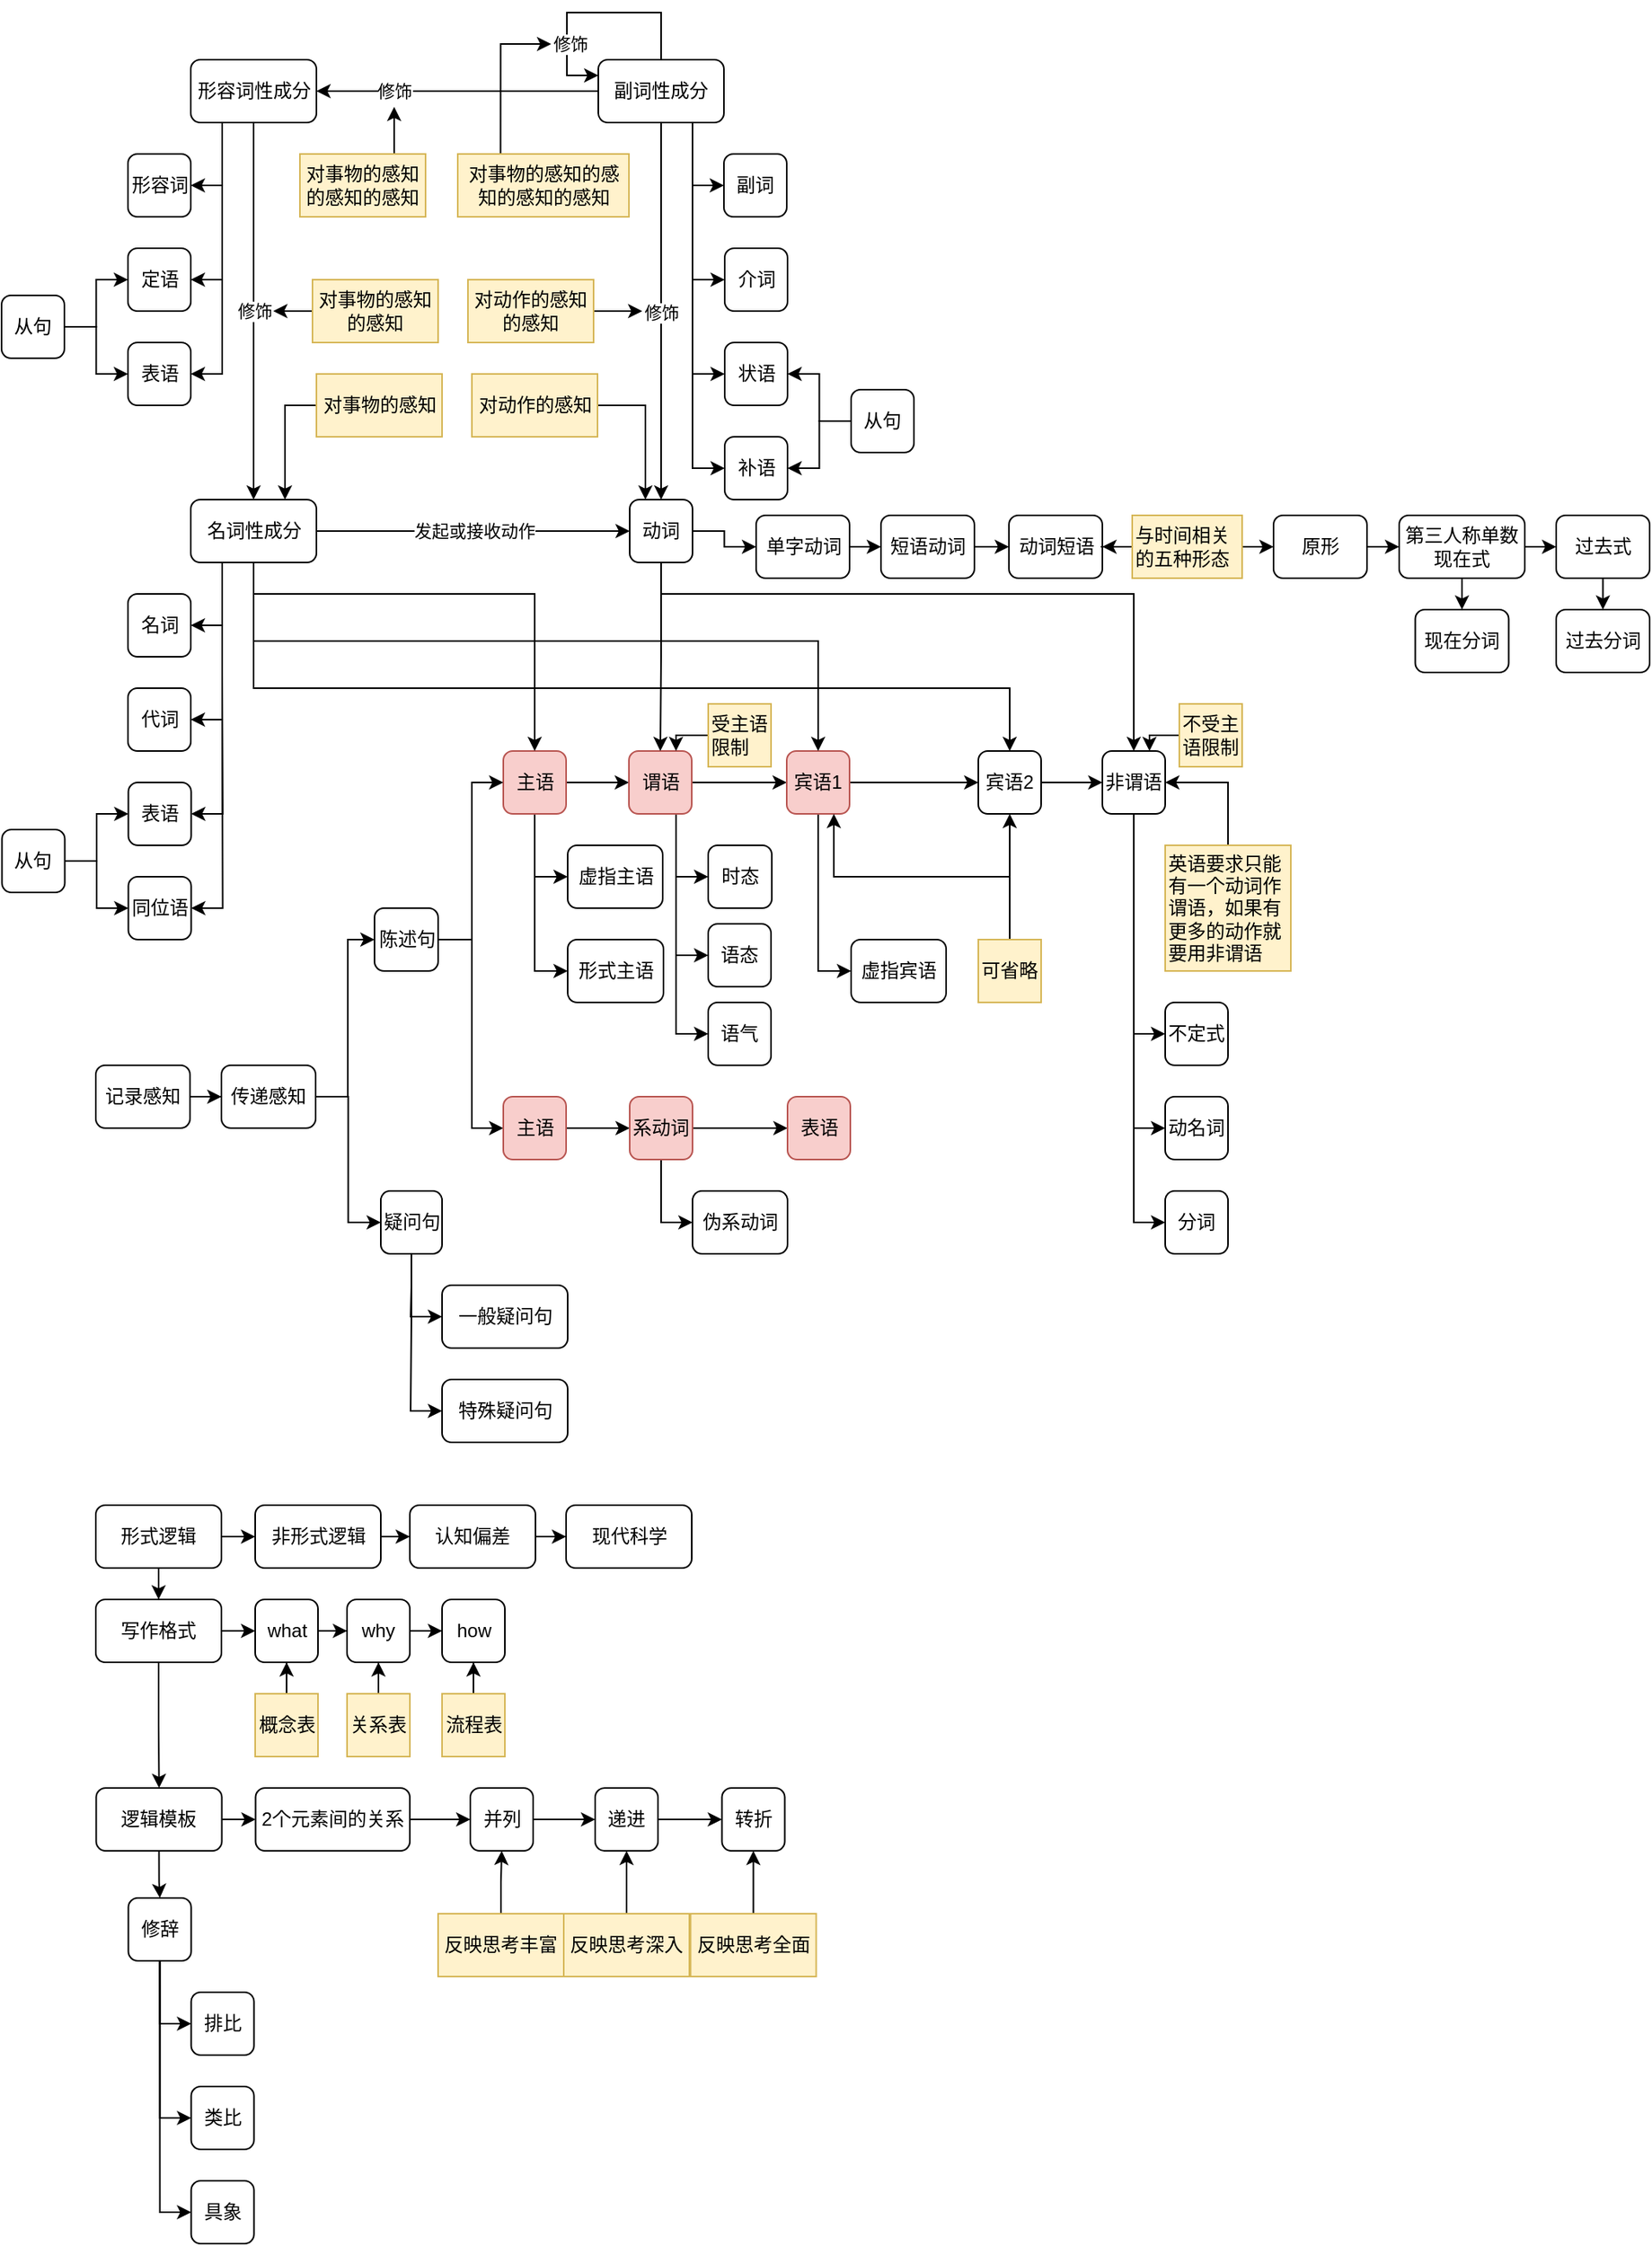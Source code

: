 <mxfile version="26.1.1">
  <diagram name="第 1 页" id="6ry_pnS2vJJyaQvhrR7t">
    <mxGraphModel dx="675" dy="556" grid="1" gridSize="10" guides="1" tooltips="1" connect="1" arrows="1" fold="1" page="1" pageScale="1" pageWidth="827" pageHeight="1169" math="0" shadow="0">
      <root>
        <mxCell id="0" />
        <mxCell id="1" parent="0" />
        <mxCell id="5bShoopTlFWPeDc6z4Nc-4" value="" style="edgeStyle=orthogonalEdgeStyle;rounded=0;orthogonalLoop=1;jettySize=auto;html=1;" parent="1" source="5bShoopTlFWPeDc6z4Nc-1" target="5bShoopTlFWPeDc6z4Nc-2" edge="1">
          <mxGeometry relative="1" as="geometry" />
        </mxCell>
        <mxCell id="5bShoopTlFWPeDc6z4Nc-1" value="并列" style="rounded=1;whiteSpace=wrap;html=1;" parent="1" vertex="1">
          <mxGeometry x="1128.5" y="1150" width="40" height="40" as="geometry" />
        </mxCell>
        <mxCell id="5bShoopTlFWPeDc6z4Nc-5" value="" style="edgeStyle=orthogonalEdgeStyle;rounded=0;orthogonalLoop=1;jettySize=auto;html=1;" parent="1" source="5bShoopTlFWPeDc6z4Nc-2" target="5bShoopTlFWPeDc6z4Nc-3" edge="1">
          <mxGeometry relative="1" as="geometry" />
        </mxCell>
        <mxCell id="5bShoopTlFWPeDc6z4Nc-2" value="递进" style="rounded=1;whiteSpace=wrap;html=1;" parent="1" vertex="1">
          <mxGeometry x="1208" y="1150" width="40" height="40" as="geometry" />
        </mxCell>
        <mxCell id="5bShoopTlFWPeDc6z4Nc-3" value="转折" style="rounded=1;whiteSpace=wrap;html=1;" parent="1" vertex="1">
          <mxGeometry x="1288.75" y="1150" width="40" height="40" as="geometry" />
        </mxCell>
        <mxCell id="dy8uUhy22T9sQn6Ebb2S-6" value="" style="edgeStyle=orthogonalEdgeStyle;rounded=0;orthogonalLoop=1;jettySize=auto;html=1;" parent="1" source="5bShoopTlFWPeDc6z4Nc-6" target="5bShoopTlFWPeDc6z4Nc-1" edge="1">
          <mxGeometry relative="1" as="geometry" />
        </mxCell>
        <mxCell id="5bShoopTlFWPeDc6z4Nc-6" value="反映思考丰富" style="text;html=1;align=center;verticalAlign=middle;whiteSpace=wrap;rounded=0;fillColor=#fff2cc;strokeColor=#d6b656;" parent="1" vertex="1">
          <mxGeometry x="1108" y="1230" width="80" height="40" as="geometry" />
        </mxCell>
        <mxCell id="5bShoopTlFWPeDc6z4Nc-18" style="edgeStyle=orthogonalEdgeStyle;rounded=0;orthogonalLoop=1;jettySize=auto;html=1;" parent="1" source="5bShoopTlFWPeDc6z4Nc-7" target="5bShoopTlFWPeDc6z4Nc-2" edge="1">
          <mxGeometry relative="1" as="geometry" />
        </mxCell>
        <mxCell id="5bShoopTlFWPeDc6z4Nc-7" value="反映思考深入" style="text;html=1;align=center;verticalAlign=middle;whiteSpace=wrap;rounded=0;fillColor=#fff2cc;strokeColor=#d6b656;" parent="1" vertex="1">
          <mxGeometry x="1188" y="1230" width="80" height="40" as="geometry" />
        </mxCell>
        <mxCell id="dy8uUhy22T9sQn6Ebb2S-4" value="" style="edgeStyle=orthogonalEdgeStyle;rounded=0;orthogonalLoop=1;jettySize=auto;html=1;" parent="1" source="5bShoopTlFWPeDc6z4Nc-8" target="5bShoopTlFWPeDc6z4Nc-3" edge="1">
          <mxGeometry relative="1" as="geometry" />
        </mxCell>
        <mxCell id="5bShoopTlFWPeDc6z4Nc-8" value="反映思考全面" style="text;html=1;align=center;verticalAlign=middle;whiteSpace=wrap;rounded=0;fillColor=#fff2cc;strokeColor=#d6b656;" parent="1" vertex="1">
          <mxGeometry x="1268.75" y="1230" width="80" height="40" as="geometry" />
        </mxCell>
        <mxCell id="5bShoopTlFWPeDc6z4Nc-14" value="" style="edgeStyle=orthogonalEdgeStyle;rounded=0;orthogonalLoop=1;jettySize=auto;html=1;" parent="1" source="5bShoopTlFWPeDc6z4Nc-9" target="5bShoopTlFWPeDc6z4Nc-10" edge="1">
          <mxGeometry relative="1" as="geometry" />
        </mxCell>
        <mxCell id="6L8Hzx-rzs2zB4PPMevE-4" style="edgeStyle=orthogonalEdgeStyle;rounded=0;orthogonalLoop=1;jettySize=auto;html=1;exitX=0.5;exitY=1;exitDx=0;exitDy=0;" parent="1" source="5bShoopTlFWPeDc6z4Nc-9" target="5bShoopTlFWPeDc6z4Nc-13" edge="1">
          <mxGeometry relative="1" as="geometry" />
        </mxCell>
        <mxCell id="5bShoopTlFWPeDc6z4Nc-9" value="写作格式" style="rounded=1;whiteSpace=wrap;html=1;" parent="1" vertex="1">
          <mxGeometry x="890" y="1030" width="80" height="40" as="geometry" />
        </mxCell>
        <mxCell id="5bShoopTlFWPeDc6z4Nc-15" value="" style="edgeStyle=orthogonalEdgeStyle;rounded=0;orthogonalLoop=1;jettySize=auto;html=1;" parent="1" source="5bShoopTlFWPeDc6z4Nc-10" target="5bShoopTlFWPeDc6z4Nc-11" edge="1">
          <mxGeometry relative="1" as="geometry" />
        </mxCell>
        <mxCell id="5bShoopTlFWPeDc6z4Nc-10" value="what" style="rounded=1;whiteSpace=wrap;html=1;" parent="1" vertex="1">
          <mxGeometry x="991.5" y="1030" width="40" height="40" as="geometry" />
        </mxCell>
        <mxCell id="5bShoopTlFWPeDc6z4Nc-16" value="" style="edgeStyle=orthogonalEdgeStyle;rounded=0;orthogonalLoop=1;jettySize=auto;html=1;" parent="1" source="5bShoopTlFWPeDc6z4Nc-11" target="5bShoopTlFWPeDc6z4Nc-12" edge="1">
          <mxGeometry relative="1" as="geometry" />
        </mxCell>
        <mxCell id="5bShoopTlFWPeDc6z4Nc-11" value="why" style="rounded=1;whiteSpace=wrap;html=1;" parent="1" vertex="1">
          <mxGeometry x="1050" y="1030" width="40" height="40" as="geometry" />
        </mxCell>
        <mxCell id="5bShoopTlFWPeDc6z4Nc-12" value="how" style="rounded=1;whiteSpace=wrap;html=1;" parent="1" vertex="1">
          <mxGeometry x="1110.5" y="1030" width="40" height="40" as="geometry" />
        </mxCell>
        <mxCell id="5bShoopTlFWPeDc6z4Nc-61" value="" style="edgeStyle=orthogonalEdgeStyle;rounded=0;orthogonalLoop=1;jettySize=auto;html=1;" parent="1" source="5bShoopTlFWPeDc6z4Nc-13" target="5bShoopTlFWPeDc6z4Nc-60" edge="1">
          <mxGeometry relative="1" as="geometry" />
        </mxCell>
        <mxCell id="6L8Hzx-rzs2zB4PPMevE-5" style="edgeStyle=orthogonalEdgeStyle;rounded=0;orthogonalLoop=1;jettySize=auto;html=1;exitX=0.5;exitY=1;exitDx=0;exitDy=0;" parent="1" source="5bShoopTlFWPeDc6z4Nc-13" target="dy8uUhy22T9sQn6Ebb2S-7" edge="1">
          <mxGeometry relative="1" as="geometry" />
        </mxCell>
        <mxCell id="5bShoopTlFWPeDc6z4Nc-13" value="逻辑模板" style="rounded=1;whiteSpace=wrap;html=1;" parent="1" vertex="1">
          <mxGeometry x="890.25" y="1150" width="80" height="40" as="geometry" />
        </mxCell>
        <mxCell id="5bShoopTlFWPeDc6z4Nc-24" value="" style="edgeStyle=orthogonalEdgeStyle;rounded=0;orthogonalLoop=1;jettySize=auto;html=1;" parent="1" source="5bShoopTlFWPeDc6z4Nc-21" target="5bShoopTlFWPeDc6z4Nc-10" edge="1">
          <mxGeometry relative="1" as="geometry" />
        </mxCell>
        <mxCell id="5bShoopTlFWPeDc6z4Nc-21" value="概念表" style="text;html=1;align=center;verticalAlign=middle;whiteSpace=wrap;rounded=0;fillColor=#fff2cc;strokeColor=#d6b656;" parent="1" vertex="1">
          <mxGeometry x="991.5" y="1090" width="40" height="40" as="geometry" />
        </mxCell>
        <mxCell id="5bShoopTlFWPeDc6z4Nc-25" value="" style="edgeStyle=orthogonalEdgeStyle;rounded=0;orthogonalLoop=1;jettySize=auto;html=1;" parent="1" source="5bShoopTlFWPeDc6z4Nc-22" target="5bShoopTlFWPeDc6z4Nc-11" edge="1">
          <mxGeometry relative="1" as="geometry" />
        </mxCell>
        <mxCell id="5bShoopTlFWPeDc6z4Nc-22" value="关系表" style="text;html=1;align=center;verticalAlign=middle;whiteSpace=wrap;rounded=0;fillColor=#fff2cc;strokeColor=#d6b656;" parent="1" vertex="1">
          <mxGeometry x="1050" y="1090" width="40" height="40" as="geometry" />
        </mxCell>
        <mxCell id="5bShoopTlFWPeDc6z4Nc-26" value="" style="edgeStyle=orthogonalEdgeStyle;rounded=0;orthogonalLoop=1;jettySize=auto;html=1;" parent="1" source="5bShoopTlFWPeDc6z4Nc-23" target="5bShoopTlFWPeDc6z4Nc-12" edge="1">
          <mxGeometry relative="1" as="geometry" />
        </mxCell>
        <mxCell id="5bShoopTlFWPeDc6z4Nc-23" value="流程表" style="text;html=1;align=center;verticalAlign=middle;whiteSpace=wrap;rounded=0;fillColor=#fff2cc;strokeColor=#d6b656;" parent="1" vertex="1">
          <mxGeometry x="1110.5" y="1090" width="40" height="40" as="geometry" />
        </mxCell>
        <mxCell id="39l9zTleFLtUQJY5lR-o-71" style="edgeStyle=orthogonalEdgeStyle;rounded=0;orthogonalLoop=1;jettySize=auto;html=1;exitX=0;exitY=0.5;exitDx=0;exitDy=0;entryX=0.75;entryY=0;entryDx=0;entryDy=0;" parent="1" source="5bShoopTlFWPeDc6z4Nc-38" target="39l9zTleFLtUQJY5lR-o-48" edge="1">
          <mxGeometry relative="1" as="geometry" />
        </mxCell>
        <mxCell id="5bShoopTlFWPeDc6z4Nc-38" value="对事物的感知" style="text;html=1;align=center;verticalAlign=middle;whiteSpace=wrap;rounded=0;fillColor=#fff2cc;strokeColor=#d6b656;" parent="1" vertex="1">
          <mxGeometry x="1030.5" y="250" width="80" height="40" as="geometry" />
        </mxCell>
        <mxCell id="39l9zTleFLtUQJY5lR-o-72" style="edgeStyle=orthogonalEdgeStyle;rounded=0;orthogonalLoop=1;jettySize=auto;html=1;exitX=1;exitY=0.5;exitDx=0;exitDy=0;entryX=0.25;entryY=0;entryDx=0;entryDy=0;" parent="1" source="5bShoopTlFWPeDc6z4Nc-39" target="39l9zTleFLtUQJY5lR-o-62" edge="1">
          <mxGeometry relative="1" as="geometry" />
        </mxCell>
        <mxCell id="5bShoopTlFWPeDc6z4Nc-39" value="对动作的感知" style="text;html=1;align=center;verticalAlign=middle;whiteSpace=wrap;rounded=0;fillColor=#fff2cc;strokeColor=#d6b656;" parent="1" vertex="1">
          <mxGeometry x="1129.5" y="250" width="80" height="40" as="geometry" />
        </mxCell>
        <mxCell id="39l9zTleFLtUQJY5lR-o-74" style="edgeStyle=orthogonalEdgeStyle;rounded=0;orthogonalLoop=1;jettySize=auto;html=1;exitX=0;exitY=0.5;exitDx=0;exitDy=0;" parent="1" source="5bShoopTlFWPeDc6z4Nc-42" edge="1">
          <mxGeometry relative="1" as="geometry">
            <mxPoint x="1003" y="210" as="targetPoint" />
          </mxGeometry>
        </mxCell>
        <mxCell id="5bShoopTlFWPeDc6z4Nc-42" value="对事物的感知的感知" style="text;html=1;align=center;verticalAlign=middle;whiteSpace=wrap;rounded=0;fillColor=#fff2cc;strokeColor=#d6b656;" parent="1" vertex="1">
          <mxGeometry x="1028" y="190" width="80" height="40" as="geometry" />
        </mxCell>
        <mxCell id="39l9zTleFLtUQJY5lR-o-73" style="edgeStyle=orthogonalEdgeStyle;rounded=0;orthogonalLoop=1;jettySize=auto;html=1;exitX=1;exitY=0.5;exitDx=0;exitDy=0;" parent="1" source="5bShoopTlFWPeDc6z4Nc-44" edge="1">
          <mxGeometry relative="1" as="geometry">
            <mxPoint x="1238" y="210" as="targetPoint" />
            <Array as="points" />
          </mxGeometry>
        </mxCell>
        <mxCell id="5bShoopTlFWPeDc6z4Nc-44" value="对动作的感知的感知" style="text;html=1;align=center;verticalAlign=middle;whiteSpace=wrap;rounded=0;fillColor=#fff2cc;strokeColor=#d6b656;" parent="1" vertex="1">
          <mxGeometry x="1127" y="190" width="80" height="40" as="geometry" />
        </mxCell>
        <mxCell id="5bShoopTlFWPeDc6z4Nc-48" value="" style="edgeStyle=orthogonalEdgeStyle;rounded=0;orthogonalLoop=1;jettySize=auto;html=1;" parent="1" source="5bShoopTlFWPeDc6z4Nc-46" target="5bShoopTlFWPeDc6z4Nc-47" edge="1">
          <mxGeometry relative="1" as="geometry" />
        </mxCell>
        <mxCell id="5bShoopTlFWPeDc6z4Nc-46" value="记录感知" style="rounded=1;whiteSpace=wrap;html=1;" parent="1" vertex="1">
          <mxGeometry x="890" y="690" width="60" height="40" as="geometry" />
        </mxCell>
        <mxCell id="39l9zTleFLtUQJY5lR-o-96" style="edgeStyle=orthogonalEdgeStyle;rounded=0;orthogonalLoop=1;jettySize=auto;html=1;exitX=1;exitY=0.5;exitDx=0;exitDy=0;entryX=0;entryY=0.5;entryDx=0;entryDy=0;" parent="1" source="5bShoopTlFWPeDc6z4Nc-47" target="39l9zTleFLtUQJY5lR-o-95" edge="1">
          <mxGeometry relative="1" as="geometry">
            <Array as="points">
              <mxPoint x="1050.5" y="710" />
              <mxPoint x="1050.5" y="610" />
            </Array>
          </mxGeometry>
        </mxCell>
        <mxCell id="39l9zTleFLtUQJY5lR-o-97" style="edgeStyle=orthogonalEdgeStyle;rounded=0;orthogonalLoop=1;jettySize=auto;html=1;exitX=1;exitY=0.5;exitDx=0;exitDy=0;entryX=0;entryY=0.5;entryDx=0;entryDy=0;" parent="1" source="5bShoopTlFWPeDc6z4Nc-47" target="39l9zTleFLtUQJY5lR-o-53" edge="1">
          <mxGeometry relative="1" as="geometry" />
        </mxCell>
        <mxCell id="5bShoopTlFWPeDc6z4Nc-47" value="传递感知" style="rounded=1;whiteSpace=wrap;html=1;" parent="1" vertex="1">
          <mxGeometry x="970" y="690" width="60" height="40" as="geometry" />
        </mxCell>
        <mxCell id="5bShoopTlFWPeDc6z4Nc-53" value="" style="edgeStyle=orthogonalEdgeStyle;rounded=0;orthogonalLoop=1;jettySize=auto;html=1;" parent="1" source="5bShoopTlFWPeDc6z4Nc-49" target="5bShoopTlFWPeDc6z4Nc-50" edge="1">
          <mxGeometry relative="1" as="geometry" />
        </mxCell>
        <mxCell id="6L8Hzx-rzs2zB4PPMevE-3" style="edgeStyle=orthogonalEdgeStyle;rounded=0;orthogonalLoop=1;jettySize=auto;html=1;exitX=0.5;exitY=1;exitDx=0;exitDy=0;" parent="1" source="5bShoopTlFWPeDc6z4Nc-49" target="5bShoopTlFWPeDc6z4Nc-9" edge="1">
          <mxGeometry relative="1" as="geometry" />
        </mxCell>
        <mxCell id="5bShoopTlFWPeDc6z4Nc-49" value="形式逻辑" style="rounded=1;whiteSpace=wrap;html=1;" parent="1" vertex="1">
          <mxGeometry x="890" y="970" width="80" height="40" as="geometry" />
        </mxCell>
        <mxCell id="5bShoopTlFWPeDc6z4Nc-54" value="" style="edgeStyle=orthogonalEdgeStyle;rounded=0;orthogonalLoop=1;jettySize=auto;html=1;" parent="1" source="5bShoopTlFWPeDc6z4Nc-50" target="5bShoopTlFWPeDc6z4Nc-52" edge="1">
          <mxGeometry relative="1" as="geometry" />
        </mxCell>
        <mxCell id="5bShoopTlFWPeDc6z4Nc-50" value="非形式逻辑" style="rounded=1;whiteSpace=wrap;html=1;" parent="1" vertex="1">
          <mxGeometry x="991.5" y="970" width="80" height="40" as="geometry" />
        </mxCell>
        <mxCell id="dy8uUhy22T9sQn6Ebb2S-2" value="" style="edgeStyle=orthogonalEdgeStyle;rounded=0;orthogonalLoop=1;jettySize=auto;html=1;" parent="1" source="5bShoopTlFWPeDc6z4Nc-52" target="dy8uUhy22T9sQn6Ebb2S-1" edge="1">
          <mxGeometry relative="1" as="geometry" />
        </mxCell>
        <mxCell id="5bShoopTlFWPeDc6z4Nc-52" value="认知偏差" style="rounded=1;whiteSpace=wrap;html=1;" parent="1" vertex="1">
          <mxGeometry x="1090" y="970" width="80" height="40" as="geometry" />
        </mxCell>
        <mxCell id="6L8Hzx-rzs2zB4PPMevE-10" style="edgeStyle=orthogonalEdgeStyle;rounded=0;orthogonalLoop=1;jettySize=auto;html=1;exitX=0.75;exitY=0;exitDx=0;exitDy=0;" parent="1" source="5bShoopTlFWPeDc6z4Nc-56" edge="1">
          <mxGeometry relative="1" as="geometry">
            <mxPoint x="1080" y="80" as="targetPoint" />
          </mxGeometry>
        </mxCell>
        <mxCell id="5bShoopTlFWPeDc6z4Nc-56" value="对事物的感知的感知的感知" style="text;html=1;align=center;verticalAlign=middle;whiteSpace=wrap;rounded=0;fillColor=#fff2cc;strokeColor=#d6b656;" parent="1" vertex="1">
          <mxGeometry x="1020" y="110" width="80" height="40" as="geometry" />
        </mxCell>
        <mxCell id="5bShoopTlFWPeDc6z4Nc-59" value="" style="edgeStyle=orthogonalEdgeStyle;rounded=0;orthogonalLoop=1;jettySize=auto;html=1;exitX=0.25;exitY=0;exitDx=0;exitDy=0;" parent="1" source="5bShoopTlFWPeDc6z4Nc-58" edge="1">
          <mxGeometry relative="1" as="geometry">
            <mxPoint x="1180" y="40" as="targetPoint" />
            <Array as="points">
              <mxPoint x="1148" y="40" />
              <mxPoint x="1180" y="40" />
            </Array>
          </mxGeometry>
        </mxCell>
        <mxCell id="5bShoopTlFWPeDc6z4Nc-58" value="对事物的感知的感知的感知的感知" style="text;html=1;align=center;verticalAlign=middle;whiteSpace=wrap;rounded=0;fillColor=#fff2cc;strokeColor=#d6b656;" parent="1" vertex="1">
          <mxGeometry x="1120.5" y="110" width="109" height="40" as="geometry" />
        </mxCell>
        <mxCell id="5bShoopTlFWPeDc6z4Nc-62" value="" style="edgeStyle=orthogonalEdgeStyle;rounded=0;orthogonalLoop=1;jettySize=auto;html=1;" parent="1" source="5bShoopTlFWPeDc6z4Nc-60" target="5bShoopTlFWPeDc6z4Nc-1" edge="1">
          <mxGeometry relative="1" as="geometry" />
        </mxCell>
        <mxCell id="5bShoopTlFWPeDc6z4Nc-60" value="2个元素间的关系" style="rounded=1;whiteSpace=wrap;html=1;" parent="1" vertex="1">
          <mxGeometry x="991.75" y="1150" width="98.25" height="40" as="geometry" />
        </mxCell>
        <mxCell id="dy8uUhy22T9sQn6Ebb2S-1" value="现代科学" style="rounded=1;whiteSpace=wrap;html=1;" parent="1" vertex="1">
          <mxGeometry x="1189.5" y="970" width="80" height="40" as="geometry" />
        </mxCell>
        <mxCell id="dy8uUhy22T9sQn6Ebb2S-11" style="edgeStyle=orthogonalEdgeStyle;rounded=0;orthogonalLoop=1;jettySize=auto;html=1;exitX=0.5;exitY=1;exitDx=0;exitDy=0;entryX=0;entryY=0.5;entryDx=0;entryDy=0;" parent="1" source="dy8uUhy22T9sQn6Ebb2S-7" target="dy8uUhy22T9sQn6Ebb2S-8" edge="1">
          <mxGeometry relative="1" as="geometry" />
        </mxCell>
        <mxCell id="dy8uUhy22T9sQn6Ebb2S-12" style="edgeStyle=orthogonalEdgeStyle;rounded=0;orthogonalLoop=1;jettySize=auto;html=1;exitX=0.5;exitY=1;exitDx=0;exitDy=0;entryX=0;entryY=0.5;entryDx=0;entryDy=0;" parent="1" source="dy8uUhy22T9sQn6Ebb2S-7" target="dy8uUhy22T9sQn6Ebb2S-10" edge="1">
          <mxGeometry relative="1" as="geometry" />
        </mxCell>
        <mxCell id="dy8uUhy22T9sQn6Ebb2S-13" value="" style="edgeStyle=orthogonalEdgeStyle;rounded=0;orthogonalLoop=1;jettySize=auto;html=1;entryX=0;entryY=0.5;entryDx=0;entryDy=0;" parent="1" source="dy8uUhy22T9sQn6Ebb2S-7" target="dy8uUhy22T9sQn6Ebb2S-9" edge="1">
          <mxGeometry relative="1" as="geometry" />
        </mxCell>
        <mxCell id="dy8uUhy22T9sQn6Ebb2S-7" value="修辞" style="rounded=1;whiteSpace=wrap;html=1;" parent="1" vertex="1">
          <mxGeometry x="910.75" y="1220" width="40" height="40" as="geometry" />
        </mxCell>
        <mxCell id="dy8uUhy22T9sQn6Ebb2S-8" value="排比" style="rounded=1;whiteSpace=wrap;html=1;" parent="1" vertex="1">
          <mxGeometry x="950.75" y="1280" width="40" height="40" as="geometry" />
        </mxCell>
        <mxCell id="dy8uUhy22T9sQn6Ebb2S-9" value="类比" style="rounded=1;whiteSpace=wrap;html=1;" parent="1" vertex="1">
          <mxGeometry x="950.75" y="1340" width="40" height="40" as="geometry" />
        </mxCell>
        <mxCell id="dy8uUhy22T9sQn6Ebb2S-10" value="具象" style="rounded=1;whiteSpace=wrap;html=1;" parent="1" vertex="1">
          <mxGeometry x="950.75" y="1400" width="40" height="40" as="geometry" />
        </mxCell>
        <mxCell id="39l9zTleFLtUQJY5lR-o-7" value="" style="edgeStyle=orthogonalEdgeStyle;rounded=0;orthogonalLoop=1;jettySize=auto;html=1;" parent="1" source="39l9zTleFLtUQJY5lR-o-1" target="39l9zTleFLtUQJY5lR-o-2" edge="1">
          <mxGeometry relative="1" as="geometry" />
        </mxCell>
        <mxCell id="Y8fGM5Zg13OZfp4qEVeO-7" style="edgeStyle=orthogonalEdgeStyle;rounded=0;orthogonalLoop=1;jettySize=auto;html=1;exitX=0.5;exitY=1;exitDx=0;exitDy=0;entryX=0;entryY=0.5;entryDx=0;entryDy=0;" parent="1" source="39l9zTleFLtUQJY5lR-o-1" target="Y8fGM5Zg13OZfp4qEVeO-9" edge="1">
          <mxGeometry relative="1" as="geometry">
            <mxPoint x="1190" y="570" as="targetPoint" />
          </mxGeometry>
        </mxCell>
        <mxCell id="Y8fGM5Zg13OZfp4qEVeO-8" style="edgeStyle=orthogonalEdgeStyle;rounded=0;orthogonalLoop=1;jettySize=auto;html=1;exitX=0.5;exitY=1;exitDx=0;exitDy=0;entryX=0;entryY=0.5;entryDx=0;entryDy=0;" parent="1" source="39l9zTleFLtUQJY5lR-o-1" target="Y8fGM5Zg13OZfp4qEVeO-10" edge="1">
          <mxGeometry relative="1" as="geometry">
            <mxPoint x="1190" y="630" as="targetPoint" />
          </mxGeometry>
        </mxCell>
        <mxCell id="39l9zTleFLtUQJY5lR-o-1" value="主语" style="rounded=1;whiteSpace=wrap;html=1;fillColor=#f8cecc;strokeColor=#b85450;" parent="1" vertex="1">
          <mxGeometry x="1149.5" y="490" width="40" height="40" as="geometry" />
        </mxCell>
        <mxCell id="39l9zTleFLtUQJY5lR-o-6" value="" style="edgeStyle=orthogonalEdgeStyle;rounded=0;orthogonalLoop=1;jettySize=auto;html=1;" parent="1" source="39l9zTleFLtUQJY5lR-o-2" target="39l9zTleFLtUQJY5lR-o-3" edge="1">
          <mxGeometry relative="1" as="geometry" />
        </mxCell>
        <mxCell id="Y8fGM5Zg13OZfp4qEVeO-20" style="edgeStyle=orthogonalEdgeStyle;rounded=0;orthogonalLoop=1;jettySize=auto;html=1;entryX=0;entryY=0.5;entryDx=0;entryDy=0;exitX=0.75;exitY=1;exitDx=0;exitDy=0;" parent="1" source="39l9zTleFLtUQJY5lR-o-2" target="Y8fGM5Zg13OZfp4qEVeO-1" edge="1">
          <mxGeometry relative="1" as="geometry">
            <mxPoint x="1270" y="530" as="sourcePoint" />
          </mxGeometry>
        </mxCell>
        <mxCell id="O25HmTg-bWGDSsZXGC7P-3" style="edgeStyle=orthogonalEdgeStyle;rounded=0;orthogonalLoop=1;jettySize=auto;html=1;exitX=0.75;exitY=1;exitDx=0;exitDy=0;entryX=0;entryY=0.5;entryDx=0;entryDy=0;" edge="1" parent="1" source="39l9zTleFLtUQJY5lR-o-2" target="O25HmTg-bWGDSsZXGC7P-1">
          <mxGeometry relative="1" as="geometry" />
        </mxCell>
        <mxCell id="O25HmTg-bWGDSsZXGC7P-4" style="edgeStyle=orthogonalEdgeStyle;rounded=0;orthogonalLoop=1;jettySize=auto;html=1;exitX=0.75;exitY=1;exitDx=0;exitDy=0;entryX=0;entryY=0.5;entryDx=0;entryDy=0;" edge="1" parent="1" source="39l9zTleFLtUQJY5lR-o-2" target="O25HmTg-bWGDSsZXGC7P-2">
          <mxGeometry relative="1" as="geometry" />
        </mxCell>
        <mxCell id="39l9zTleFLtUQJY5lR-o-2" value="谓语" style="rounded=1;whiteSpace=wrap;html=1;fillColor=#f8cecc;strokeColor=#b85450;" parent="1" vertex="1">
          <mxGeometry x="1229.5" y="490" width="40" height="40" as="geometry" />
        </mxCell>
        <mxCell id="39l9zTleFLtUQJY5lR-o-5" value="" style="edgeStyle=orthogonalEdgeStyle;rounded=0;orthogonalLoop=1;jettySize=auto;html=1;" parent="1" source="39l9zTleFLtUQJY5lR-o-3" target="39l9zTleFLtUQJY5lR-o-4" edge="1">
          <mxGeometry relative="1" as="geometry" />
        </mxCell>
        <mxCell id="Y8fGM5Zg13OZfp4qEVeO-12" style="edgeStyle=orthogonalEdgeStyle;rounded=0;orthogonalLoop=1;jettySize=auto;html=1;exitX=0.5;exitY=1;exitDx=0;exitDy=0;entryX=0;entryY=0.5;entryDx=0;entryDy=0;" parent="1" source="39l9zTleFLtUQJY5lR-o-3" target="Y8fGM5Zg13OZfp4qEVeO-11" edge="1">
          <mxGeometry relative="1" as="geometry" />
        </mxCell>
        <mxCell id="39l9zTleFLtUQJY5lR-o-3" value="宾语1" style="rounded=1;whiteSpace=wrap;html=1;fillColor=#f8cecc;strokeColor=#b85450;" parent="1" vertex="1">
          <mxGeometry x="1330" y="490" width="40" height="40" as="geometry" />
        </mxCell>
        <mxCell id="39l9zTleFLtUQJY5lR-o-92" value="" style="edgeStyle=orthogonalEdgeStyle;rounded=0;orthogonalLoop=1;jettySize=auto;html=1;" parent="1" source="39l9zTleFLtUQJY5lR-o-4" target="39l9zTleFLtUQJY5lR-o-20" edge="1">
          <mxGeometry relative="1" as="geometry" />
        </mxCell>
        <mxCell id="39l9zTleFLtUQJY5lR-o-4" value="宾语2" style="rounded=1;whiteSpace=wrap;html=1;" parent="1" vertex="1">
          <mxGeometry x="1452" y="490" width="40" height="40" as="geometry" />
        </mxCell>
        <mxCell id="39l9zTleFLtUQJY5lR-o-15" style="edgeStyle=orthogonalEdgeStyle;rounded=0;orthogonalLoop=1;jettySize=auto;html=1;exitX=0.5;exitY=0;exitDx=0;exitDy=0;entryX=0.75;entryY=1;entryDx=0;entryDy=0;" parent="1" source="39l9zTleFLtUQJY5lR-o-13" target="39l9zTleFLtUQJY5lR-o-3" edge="1">
          <mxGeometry relative="1" as="geometry" />
        </mxCell>
        <mxCell id="Y8fGM5Zg13OZfp4qEVeO-15" style="edgeStyle=orthogonalEdgeStyle;rounded=0;orthogonalLoop=1;jettySize=auto;html=1;exitX=0.5;exitY=0;exitDx=0;exitDy=0;entryX=0.5;entryY=1;entryDx=0;entryDy=0;" parent="1" source="39l9zTleFLtUQJY5lR-o-13" target="39l9zTleFLtUQJY5lR-o-4" edge="1">
          <mxGeometry relative="1" as="geometry" />
        </mxCell>
        <mxCell id="39l9zTleFLtUQJY5lR-o-13" value="可省略" style="text;html=1;align=left;verticalAlign=middle;whiteSpace=wrap;rounded=0;fillColor=#fff2cc;strokeColor=#d6b656;" parent="1" vertex="1">
          <mxGeometry x="1452" y="610" width="40" height="40" as="geometry" />
        </mxCell>
        <mxCell id="39l9zTleFLtUQJY5lR-o-17" value="定语" style="rounded=1;whiteSpace=wrap;html=1;" parent="1" vertex="1">
          <mxGeometry x="910.5" y="170" width="40" height="40" as="geometry" />
        </mxCell>
        <mxCell id="39l9zTleFLtUQJY5lR-o-18" value="状语" style="rounded=1;whiteSpace=wrap;html=1;" parent="1" vertex="1">
          <mxGeometry x="1290.5" y="230" width="40" height="40" as="geometry" />
        </mxCell>
        <mxCell id="39l9zTleFLtUQJY5lR-o-80" style="edgeStyle=orthogonalEdgeStyle;rounded=0;orthogonalLoop=1;jettySize=auto;html=1;exitX=0.5;exitY=1;exitDx=0;exitDy=0;entryX=0;entryY=0.5;entryDx=0;entryDy=0;" parent="1" source="39l9zTleFLtUQJY5lR-o-20" target="39l9zTleFLtUQJY5lR-o-21" edge="1">
          <mxGeometry relative="1" as="geometry" />
        </mxCell>
        <mxCell id="39l9zTleFLtUQJY5lR-o-81" style="edgeStyle=orthogonalEdgeStyle;rounded=0;orthogonalLoop=1;jettySize=auto;html=1;exitX=0.5;exitY=1;exitDx=0;exitDy=0;entryX=0;entryY=0.5;entryDx=0;entryDy=0;" parent="1" source="39l9zTleFLtUQJY5lR-o-20" target="39l9zTleFLtUQJY5lR-o-22" edge="1">
          <mxGeometry relative="1" as="geometry" />
        </mxCell>
        <mxCell id="O25HmTg-bWGDSsZXGC7P-10" style="edgeStyle=orthogonalEdgeStyle;rounded=0;orthogonalLoop=1;jettySize=auto;html=1;exitX=0.5;exitY=1;exitDx=0;exitDy=0;entryX=0;entryY=0.5;entryDx=0;entryDy=0;" edge="1" parent="1" source="39l9zTleFLtUQJY5lR-o-20" target="O25HmTg-bWGDSsZXGC7P-9">
          <mxGeometry relative="1" as="geometry" />
        </mxCell>
        <mxCell id="39l9zTleFLtUQJY5lR-o-20" value="非谓语" style="rounded=1;whiteSpace=wrap;html=1;" parent="1" vertex="1">
          <mxGeometry x="1531" y="490" width="40" height="40" as="geometry" />
        </mxCell>
        <mxCell id="39l9zTleFLtUQJY5lR-o-21" value="不定式" style="rounded=1;whiteSpace=wrap;html=1;" parent="1" vertex="1">
          <mxGeometry x="1571" y="650" width="40" height="40" as="geometry" />
        </mxCell>
        <mxCell id="39l9zTleFLtUQJY5lR-o-22" value="动名词" style="rounded=1;whiteSpace=wrap;html=1;" parent="1" vertex="1">
          <mxGeometry x="1571" y="710" width="40" height="40" as="geometry" />
        </mxCell>
        <mxCell id="39l9zTleFLtUQJY5lR-o-35" value="" style="edgeStyle=orthogonalEdgeStyle;rounded=0;orthogonalLoop=1;jettySize=auto;html=1;entryX=1;entryY=0.5;entryDx=0;entryDy=0;exitX=0.25;exitY=1;exitDx=0;exitDy=0;" parent="1" source="39l9zTleFLtUQJY5lR-o-48" target="39l9zTleFLtUQJY5lR-o-34" edge="1">
          <mxGeometry relative="1" as="geometry">
            <mxPoint x="1030.5" y="310" as="sourcePoint" />
          </mxGeometry>
        </mxCell>
        <mxCell id="39l9zTleFLtUQJY5lR-o-31" style="edgeStyle=orthogonalEdgeStyle;rounded=0;orthogonalLoop=1;jettySize=auto;html=1;exitX=0.25;exitY=1;exitDx=0;exitDy=0;entryX=1;entryY=0.5;entryDx=0;entryDy=0;" parent="1" source="39l9zTleFLtUQJY5lR-o-49" target="39l9zTleFLtUQJY5lR-o-37" edge="1">
          <mxGeometry relative="1" as="geometry">
            <mxPoint x="1070.5" y="130" as="targetPoint" />
          </mxGeometry>
        </mxCell>
        <mxCell id="39l9zTleFLtUQJY5lR-o-32" style="edgeStyle=orthogonalEdgeStyle;rounded=0;orthogonalLoop=1;jettySize=auto;html=1;exitX=0.75;exitY=1;exitDx=0;exitDy=0;entryX=0;entryY=0.5;entryDx=0;entryDy=0;" parent="1" source="39l9zTleFLtUQJY5lR-o-50" target="39l9zTleFLtUQJY5lR-o-18" edge="1">
          <mxGeometry relative="1" as="geometry" />
        </mxCell>
        <mxCell id="39l9zTleFLtUQJY5lR-o-46" style="edgeStyle=orthogonalEdgeStyle;rounded=0;orthogonalLoop=1;jettySize=auto;html=1;exitX=0.75;exitY=1;exitDx=0;exitDy=0;entryX=0;entryY=0.5;entryDx=0;entryDy=0;" parent="1" source="39l9zTleFLtUQJY5lR-o-50" target="39l9zTleFLtUQJY5lR-o-45" edge="1">
          <mxGeometry relative="1" as="geometry" />
        </mxCell>
        <mxCell id="39l9zTleFLtUQJY5lR-o-33" value="名词" style="rounded=1;whiteSpace=wrap;html=1;" parent="1" vertex="1">
          <mxGeometry x="910.5" y="390" width="40" height="40" as="geometry" />
        </mxCell>
        <mxCell id="39l9zTleFLtUQJY5lR-o-34" value="代词" style="rounded=1;whiteSpace=wrap;html=1;" parent="1" vertex="1">
          <mxGeometry x="910.5" y="450" width="40" height="40" as="geometry" />
        </mxCell>
        <mxCell id="39l9zTleFLtUQJY5lR-o-37" value="形容词" style="rounded=1;whiteSpace=wrap;html=1;" parent="1" vertex="1">
          <mxGeometry x="910.5" y="110" width="40" height="40" as="geometry" />
        </mxCell>
        <mxCell id="6L8Hzx-rzs2zB4PPMevE-6" style="edgeStyle=orthogonalEdgeStyle;rounded=0;orthogonalLoop=1;jettySize=auto;html=1;exitX=1;exitY=0.5;exitDx=0;exitDy=0;entryX=0;entryY=0.5;entryDx=0;entryDy=0;" parent="1" source="39l9zTleFLtUQJY5lR-o-40" target="Y8fGM5Zg13OZfp4qEVeO-16" edge="1">
          <mxGeometry relative="1" as="geometry" />
        </mxCell>
        <mxCell id="6L8Hzx-rzs2zB4PPMevE-7" style="edgeStyle=orthogonalEdgeStyle;rounded=0;orthogonalLoop=1;jettySize=auto;html=1;exitX=1;exitY=0.5;exitDx=0;exitDy=0;entryX=0;entryY=0.5;entryDx=0;entryDy=0;" parent="1" source="39l9zTleFLtUQJY5lR-o-40" target="Y8fGM5Zg13OZfp4qEVeO-18" edge="1">
          <mxGeometry relative="1" as="geometry" />
        </mxCell>
        <mxCell id="39l9zTleFLtUQJY5lR-o-40" value="从句" style="rounded=1;whiteSpace=wrap;html=1;" parent="1" vertex="1">
          <mxGeometry x="830.25" y="540" width="40" height="40" as="geometry" />
        </mxCell>
        <mxCell id="39l9zTleFLtUQJY5lR-o-86" style="edgeStyle=orthogonalEdgeStyle;rounded=0;orthogonalLoop=1;jettySize=auto;html=1;exitX=1;exitY=0.5;exitDx=0;exitDy=0;entryX=0;entryY=0.5;entryDx=0;entryDy=0;" parent="1" source="39l9zTleFLtUQJY5lR-o-42" target="39l9zTleFLtUQJY5lR-o-17" edge="1">
          <mxGeometry relative="1" as="geometry" />
        </mxCell>
        <mxCell id="39l9zTleFLtUQJY5lR-o-87" style="edgeStyle=orthogonalEdgeStyle;rounded=0;orthogonalLoop=1;jettySize=auto;html=1;exitX=1;exitY=0.5;exitDx=0;exitDy=0;entryX=0;entryY=0.5;entryDx=0;entryDy=0;" parent="1" source="39l9zTleFLtUQJY5lR-o-42" target="39l9zTleFLtUQJY5lR-o-85" edge="1">
          <mxGeometry relative="1" as="geometry" />
        </mxCell>
        <mxCell id="39l9zTleFLtUQJY5lR-o-42" value="从句" style="rounded=1;whiteSpace=wrap;html=1;" parent="1" vertex="1">
          <mxGeometry x="830" y="200" width="40" height="40" as="geometry" />
        </mxCell>
        <mxCell id="39l9zTleFLtUQJY5lR-o-45" value="副词" style="rounded=1;whiteSpace=wrap;html=1;" parent="1" vertex="1">
          <mxGeometry x="1290" y="110" width="40" height="40" as="geometry" />
        </mxCell>
        <mxCell id="39l9zTleFLtUQJY5lR-o-59" value="" style="edgeStyle=orthogonalEdgeStyle;rounded=0;orthogonalLoop=1;jettySize=auto;html=1;entryX=1;entryY=0.5;entryDx=0;entryDy=0;exitX=0.25;exitY=1;exitDx=0;exitDy=0;" parent="1" source="39l9zTleFLtUQJY5lR-o-48" target="39l9zTleFLtUQJY5lR-o-33" edge="1">
          <mxGeometry relative="1" as="geometry" />
        </mxCell>
        <mxCell id="39l9zTleFLtUQJY5lR-o-69" value="发起或接收动作" style="edgeStyle=orthogonalEdgeStyle;rounded=0;orthogonalLoop=1;jettySize=auto;html=1;exitX=1;exitY=0.5;exitDx=0;exitDy=0;entryX=0;entryY=0.5;entryDx=0;entryDy=0;" parent="1" source="39l9zTleFLtUQJY5lR-o-48" target="39l9zTleFLtUQJY5lR-o-62" edge="1">
          <mxGeometry relative="1" as="geometry" />
        </mxCell>
        <mxCell id="39l9zTleFLtUQJY5lR-o-76" style="edgeStyle=orthogonalEdgeStyle;rounded=0;orthogonalLoop=1;jettySize=auto;html=1;exitX=0.5;exitY=1;exitDx=0;exitDy=0;entryX=0.5;entryY=0;entryDx=0;entryDy=0;" parent="1" source="39l9zTleFLtUQJY5lR-o-48" target="39l9zTleFLtUQJY5lR-o-1" edge="1">
          <mxGeometry relative="1" as="geometry">
            <mxPoint x="1129.5" y="410" as="targetPoint" />
            <Array as="points">
              <mxPoint x="990.5" y="390" />
              <mxPoint x="1169.5" y="390" />
            </Array>
          </mxGeometry>
        </mxCell>
        <mxCell id="39l9zTleFLtUQJY5lR-o-77" style="edgeStyle=orthogonalEdgeStyle;rounded=0;orthogonalLoop=1;jettySize=auto;html=1;exitX=0.5;exitY=1;exitDx=0;exitDy=0;entryX=0.5;entryY=0;entryDx=0;entryDy=0;" parent="1" source="39l9zTleFLtUQJY5lR-o-48" target="39l9zTleFLtUQJY5lR-o-3" edge="1">
          <mxGeometry relative="1" as="geometry">
            <Array as="points">
              <mxPoint x="990.5" y="420" />
              <mxPoint x="1350.5" y="420" />
            </Array>
          </mxGeometry>
        </mxCell>
        <mxCell id="39l9zTleFLtUQJY5lR-o-78" style="edgeStyle=orthogonalEdgeStyle;rounded=0;orthogonalLoop=1;jettySize=auto;html=1;exitX=0.5;exitY=1;exitDx=0;exitDy=0;entryX=0.5;entryY=0;entryDx=0;entryDy=0;" parent="1" source="39l9zTleFLtUQJY5lR-o-48" target="39l9zTleFLtUQJY5lR-o-4" edge="1">
          <mxGeometry relative="1" as="geometry">
            <Array as="points">
              <mxPoint x="990.5" y="450" />
              <mxPoint x="1472.5" y="450" />
            </Array>
            <mxPoint x="1472.5" y="490" as="targetPoint" />
          </mxGeometry>
        </mxCell>
        <mxCell id="Y8fGM5Zg13OZfp4qEVeO-17" style="edgeStyle=orthogonalEdgeStyle;rounded=0;orthogonalLoop=1;jettySize=auto;html=1;exitX=0.25;exitY=1;exitDx=0;exitDy=0;entryX=1;entryY=0.5;entryDx=0;entryDy=0;" parent="1" source="39l9zTleFLtUQJY5lR-o-48" target="Y8fGM5Zg13OZfp4qEVeO-16" edge="1">
          <mxGeometry relative="1" as="geometry" />
        </mxCell>
        <mxCell id="Y8fGM5Zg13OZfp4qEVeO-19" style="edgeStyle=orthogonalEdgeStyle;rounded=0;orthogonalLoop=1;jettySize=auto;html=1;exitX=0.25;exitY=1;exitDx=0;exitDy=0;entryX=1;entryY=0.5;entryDx=0;entryDy=0;" parent="1" source="39l9zTleFLtUQJY5lR-o-48" target="Y8fGM5Zg13OZfp4qEVeO-18" edge="1">
          <mxGeometry relative="1" as="geometry" />
        </mxCell>
        <mxCell id="39l9zTleFLtUQJY5lR-o-48" value="名词性成分" style="rounded=1;whiteSpace=wrap;html=1;" parent="1" vertex="1">
          <mxGeometry x="950.5" y="330" width="80" height="40" as="geometry" />
        </mxCell>
        <mxCell id="39l9zTleFLtUQJY5lR-o-60" style="edgeStyle=orthogonalEdgeStyle;rounded=0;orthogonalLoop=1;jettySize=auto;html=1;exitX=0.25;exitY=1;exitDx=0;exitDy=0;entryX=1;entryY=0.5;entryDx=0;entryDy=0;" parent="1" source="39l9zTleFLtUQJY5lR-o-49" target="39l9zTleFLtUQJY5lR-o-17" edge="1">
          <mxGeometry relative="1" as="geometry" />
        </mxCell>
        <mxCell id="39l9zTleFLtUQJY5lR-o-61" value="修饰" style="edgeStyle=orthogonalEdgeStyle;rounded=0;orthogonalLoop=1;jettySize=auto;html=1;exitX=0.5;exitY=1;exitDx=0;exitDy=0;entryX=0.5;entryY=0;entryDx=0;entryDy=0;" parent="1" source="39l9zTleFLtUQJY5lR-o-49" target="39l9zTleFLtUQJY5lR-o-48" edge="1">
          <mxGeometry relative="1" as="geometry">
            <mxPoint x="990.5" y="310" as="targetPoint" />
          </mxGeometry>
        </mxCell>
        <mxCell id="39l9zTleFLtUQJY5lR-o-88" style="edgeStyle=orthogonalEdgeStyle;rounded=0;orthogonalLoop=1;jettySize=auto;html=1;exitX=0.25;exitY=1;exitDx=0;exitDy=0;entryX=1;entryY=0.5;entryDx=0;entryDy=0;" parent="1" source="39l9zTleFLtUQJY5lR-o-49" target="39l9zTleFLtUQJY5lR-o-85" edge="1">
          <mxGeometry relative="1" as="geometry" />
        </mxCell>
        <mxCell id="39l9zTleFLtUQJY5lR-o-49" value="形容词性成分" style="rounded=1;whiteSpace=wrap;html=1;" parent="1" vertex="1">
          <mxGeometry x="950.5" y="50" width="80" height="40" as="geometry" />
        </mxCell>
        <mxCell id="39l9zTleFLtUQJY5lR-o-63" value="" style="edgeStyle=orthogonalEdgeStyle;rounded=0;orthogonalLoop=1;jettySize=auto;html=1;" parent="1" source="39l9zTleFLtUQJY5lR-o-50" target="39l9zTleFLtUQJY5lR-o-49" edge="1">
          <mxGeometry relative="1" as="geometry" />
        </mxCell>
        <mxCell id="39l9zTleFLtUQJY5lR-o-64" value="修饰" style="edgeLabel;html=1;align=center;verticalAlign=middle;resizable=0;points=[];" parent="39l9zTleFLtUQJY5lR-o-63" vertex="1" connectable="0">
          <mxGeometry x="0.126" y="-3" relative="1" as="geometry">
            <mxPoint x="-29" y="3" as="offset" />
          </mxGeometry>
        </mxCell>
        <mxCell id="39l9zTleFLtUQJY5lR-o-65" style="edgeStyle=orthogonalEdgeStyle;rounded=0;orthogonalLoop=1;jettySize=auto;html=1;exitX=0.5;exitY=1;exitDx=0;exitDy=0;entryX=0.5;entryY=0;entryDx=0;entryDy=0;" parent="1" source="39l9zTleFLtUQJY5lR-o-50" target="39l9zTleFLtUQJY5lR-o-62" edge="1">
          <mxGeometry relative="1" as="geometry" />
        </mxCell>
        <mxCell id="39l9zTleFLtUQJY5lR-o-66" value="修饰" style="edgeLabel;html=1;align=center;verticalAlign=middle;resizable=0;points=[];" parent="39l9zTleFLtUQJY5lR-o-65" vertex="1" connectable="0">
          <mxGeometry x="0.052" relative="1" as="geometry">
            <mxPoint y="-5" as="offset" />
          </mxGeometry>
        </mxCell>
        <mxCell id="39l9zTleFLtUQJY5lR-o-84" style="edgeStyle=orthogonalEdgeStyle;rounded=0;orthogonalLoop=1;jettySize=auto;html=1;exitX=0.75;exitY=1;exitDx=0;exitDy=0;entryX=0;entryY=0.5;entryDx=0;entryDy=0;" parent="1" source="39l9zTleFLtUQJY5lR-o-50" target="39l9zTleFLtUQJY5lR-o-83" edge="1">
          <mxGeometry relative="1" as="geometry" />
        </mxCell>
        <mxCell id="Y8fGM5Zg13OZfp4qEVeO-4" style="edgeStyle=orthogonalEdgeStyle;rounded=0;orthogonalLoop=1;jettySize=auto;html=1;exitX=0.75;exitY=1;exitDx=0;exitDy=0;entryX=0;entryY=0.5;entryDx=0;entryDy=0;" parent="1" source="39l9zTleFLtUQJY5lR-o-50" target="Y8fGM5Zg13OZfp4qEVeO-3" edge="1">
          <mxGeometry relative="1" as="geometry" />
        </mxCell>
        <mxCell id="6L8Hzx-rzs2zB4PPMevE-8" style="edgeStyle=orthogonalEdgeStyle;rounded=0;orthogonalLoop=1;jettySize=auto;html=1;exitX=0.5;exitY=0;exitDx=0;exitDy=0;entryX=0;entryY=0.25;entryDx=0;entryDy=0;" parent="1" source="39l9zTleFLtUQJY5lR-o-50" target="39l9zTleFLtUQJY5lR-o-50" edge="1">
          <mxGeometry relative="1" as="geometry">
            <mxPoint x="1200" y="30" as="targetPoint" />
            <Array as="points">
              <mxPoint x="1250" y="20" />
              <mxPoint x="1190" y="20" />
              <mxPoint x="1190" y="60" />
            </Array>
          </mxGeometry>
        </mxCell>
        <mxCell id="6L8Hzx-rzs2zB4PPMevE-9" value="修饰" style="edgeLabel;html=1;align=center;verticalAlign=middle;resizable=0;points=[];" parent="6L8Hzx-rzs2zB4PPMevE-8" vertex="1" connectable="0">
          <mxGeometry x="-0.218" y="-1" relative="1" as="geometry">
            <mxPoint x="-30" y="21" as="offset" />
          </mxGeometry>
        </mxCell>
        <mxCell id="39l9zTleFLtUQJY5lR-o-50" value="副词性成分" style="rounded=1;whiteSpace=wrap;html=1;" parent="1" vertex="1">
          <mxGeometry x="1210" y="50" width="80" height="40" as="geometry" />
        </mxCell>
        <mxCell id="39l9zTleFLtUQJY5lR-o-51" value="一般疑问句" style="rounded=1;whiteSpace=wrap;html=1;" parent="1" vertex="1">
          <mxGeometry x="1110.5" y="830" width="80" height="40" as="geometry" />
        </mxCell>
        <mxCell id="39l9zTleFLtUQJY5lR-o-52" value="特殊疑问句" style="rounded=1;whiteSpace=wrap;html=1;" parent="1" vertex="1">
          <mxGeometry x="1110.5" y="890" width="80" height="40" as="geometry" />
        </mxCell>
        <mxCell id="39l9zTleFLtUQJY5lR-o-99" style="edgeStyle=orthogonalEdgeStyle;rounded=0;orthogonalLoop=1;jettySize=auto;html=1;exitX=0.5;exitY=1;exitDx=0;exitDy=0;entryX=0;entryY=0.5;entryDx=0;entryDy=0;" parent="1" source="39l9zTleFLtUQJY5lR-o-53" target="39l9zTleFLtUQJY5lR-o-51" edge="1">
          <mxGeometry relative="1" as="geometry" />
        </mxCell>
        <mxCell id="39l9zTleFLtUQJY5lR-o-100" style="edgeStyle=orthogonalEdgeStyle;rounded=0;orthogonalLoop=1;jettySize=auto;html=1;exitX=0.5;exitY=1;exitDx=0;exitDy=0;entryX=0;entryY=0.5;entryDx=0;entryDy=0;" parent="1" source="39l9zTleFLtUQJY5lR-o-53" target="39l9zTleFLtUQJY5lR-o-52" edge="1">
          <mxGeometry relative="1" as="geometry" />
        </mxCell>
        <mxCell id="39l9zTleFLtUQJY5lR-o-53" value="疑问句" style="rounded=1;whiteSpace=wrap;html=1;" parent="1" vertex="1">
          <mxGeometry x="1071.5" y="770" width="39" height="40" as="geometry" />
        </mxCell>
        <mxCell id="39l9zTleFLtUQJY5lR-o-75" style="edgeStyle=orthogonalEdgeStyle;rounded=0;orthogonalLoop=1;jettySize=auto;html=1;exitX=0.5;exitY=1;exitDx=0;exitDy=0;" parent="1" source="39l9zTleFLtUQJY5lR-o-62" target="39l9zTleFLtUQJY5lR-o-2" edge="1">
          <mxGeometry relative="1" as="geometry" />
        </mxCell>
        <mxCell id="Y8fGM5Zg13OZfp4qEVeO-21" style="edgeStyle=orthogonalEdgeStyle;rounded=0;orthogonalLoop=1;jettySize=auto;html=1;exitX=0.5;exitY=1;exitDx=0;exitDy=0;entryX=0.5;entryY=0;entryDx=0;entryDy=0;" parent="1" source="39l9zTleFLtUQJY5lR-o-62" target="39l9zTleFLtUQJY5lR-o-20" edge="1">
          <mxGeometry relative="1" as="geometry">
            <Array as="points">
              <mxPoint x="1250.5" y="390" />
              <mxPoint x="1551.5" y="390" />
            </Array>
          </mxGeometry>
        </mxCell>
        <mxCell id="O25HmTg-bWGDSsZXGC7P-14" style="edgeStyle=orthogonalEdgeStyle;rounded=0;orthogonalLoop=1;jettySize=auto;html=1;exitX=1;exitY=0.5;exitDx=0;exitDy=0;entryX=0;entryY=0.5;entryDx=0;entryDy=0;" edge="1" parent="1" source="39l9zTleFLtUQJY5lR-o-62" target="O25HmTg-bWGDSsZXGC7P-11">
          <mxGeometry relative="1" as="geometry" />
        </mxCell>
        <mxCell id="39l9zTleFLtUQJY5lR-o-62" value="动词" style="rounded=1;whiteSpace=wrap;html=1;" parent="1" vertex="1">
          <mxGeometry x="1230" y="330" width="40" height="40" as="geometry" />
        </mxCell>
        <mxCell id="39l9zTleFLtUQJY5lR-o-82" style="edgeStyle=orthogonalEdgeStyle;rounded=0;orthogonalLoop=1;jettySize=auto;html=1;exitX=0.5;exitY=0;exitDx=0;exitDy=0;entryX=1;entryY=0.5;entryDx=0;entryDy=0;" parent="1" source="39l9zTleFLtUQJY5lR-o-79" target="39l9zTleFLtUQJY5lR-o-20" edge="1">
          <mxGeometry relative="1" as="geometry" />
        </mxCell>
        <mxCell id="39l9zTleFLtUQJY5lR-o-79" value="英语要求只能有一个动词作谓语，如果有更多的动作就要用非谓语" style="text;html=1;align=left;verticalAlign=middle;whiteSpace=wrap;rounded=0;fillColor=#fff2cc;strokeColor=#d6b656;" parent="1" vertex="1">
          <mxGeometry x="1571" y="550" width="80" height="80" as="geometry" />
        </mxCell>
        <mxCell id="39l9zTleFLtUQJY5lR-o-83" value="补语" style="rounded=1;whiteSpace=wrap;html=1;" parent="1" vertex="1">
          <mxGeometry x="1290.5" y="290" width="40" height="40" as="geometry" />
        </mxCell>
        <mxCell id="39l9zTleFLtUQJY5lR-o-85" value="表语" style="rounded=1;whiteSpace=wrap;html=1;" parent="1" vertex="1">
          <mxGeometry x="910.5" y="230" width="40" height="40" as="geometry" />
        </mxCell>
        <mxCell id="39l9zTleFLtUQJY5lR-o-90" style="edgeStyle=orthogonalEdgeStyle;rounded=0;orthogonalLoop=1;jettySize=auto;html=1;exitX=0;exitY=0.5;exitDx=0;exitDy=0;entryX=1;entryY=0.5;entryDx=0;entryDy=0;" parent="1" source="39l9zTleFLtUQJY5lR-o-89" target="39l9zTleFLtUQJY5lR-o-18" edge="1">
          <mxGeometry relative="1" as="geometry" />
        </mxCell>
        <mxCell id="39l9zTleFLtUQJY5lR-o-91" style="edgeStyle=orthogonalEdgeStyle;rounded=0;orthogonalLoop=1;jettySize=auto;html=1;exitX=0;exitY=0.5;exitDx=0;exitDy=0;entryX=1;entryY=0.5;entryDx=0;entryDy=0;" parent="1" source="39l9zTleFLtUQJY5lR-o-89" target="39l9zTleFLtUQJY5lR-o-83" edge="1">
          <mxGeometry relative="1" as="geometry" />
        </mxCell>
        <mxCell id="39l9zTleFLtUQJY5lR-o-89" value="从句" style="rounded=1;whiteSpace=wrap;html=1;" parent="1" vertex="1">
          <mxGeometry x="1371" y="260" width="40" height="40" as="geometry" />
        </mxCell>
        <mxCell id="39l9zTleFLtUQJY5lR-o-98" style="edgeStyle=orthogonalEdgeStyle;rounded=0;orthogonalLoop=1;jettySize=auto;html=1;exitX=1;exitY=0.5;exitDx=0;exitDy=0;entryX=0;entryY=0.5;entryDx=0;entryDy=0;" parent="1" source="39l9zTleFLtUQJY5lR-o-95" target="39l9zTleFLtUQJY5lR-o-1" edge="1">
          <mxGeometry relative="1" as="geometry">
            <Array as="points">
              <mxPoint x="1129.5" y="610" />
              <mxPoint x="1129.5" y="510" />
            </Array>
          </mxGeometry>
        </mxCell>
        <mxCell id="39l9zTleFLtUQJY5lR-o-106" style="edgeStyle=orthogonalEdgeStyle;rounded=0;orthogonalLoop=1;jettySize=auto;html=1;exitX=1;exitY=0.5;exitDx=0;exitDy=0;entryX=0;entryY=0.5;entryDx=0;entryDy=0;" parent="1" source="39l9zTleFLtUQJY5lR-o-95" target="39l9zTleFLtUQJY5lR-o-101" edge="1">
          <mxGeometry relative="1" as="geometry">
            <Array as="points">
              <mxPoint x="1129.5" y="610" />
              <mxPoint x="1129.5" y="730" />
            </Array>
          </mxGeometry>
        </mxCell>
        <mxCell id="39l9zTleFLtUQJY5lR-o-95" value="陈述句" style="rounded=1;whiteSpace=wrap;html=1;" parent="1" vertex="1">
          <mxGeometry x="1067.5" y="590" width="40.5" height="40" as="geometry" />
        </mxCell>
        <mxCell id="39l9zTleFLtUQJY5lR-o-104" value="" style="edgeStyle=orthogonalEdgeStyle;rounded=0;orthogonalLoop=1;jettySize=auto;html=1;" parent="1" source="39l9zTleFLtUQJY5lR-o-101" target="39l9zTleFLtUQJY5lR-o-102" edge="1">
          <mxGeometry relative="1" as="geometry" />
        </mxCell>
        <mxCell id="39l9zTleFLtUQJY5lR-o-101" value="主语" style="rounded=1;whiteSpace=wrap;html=1;fillColor=#f8cecc;strokeColor=#b85450;" parent="1" vertex="1">
          <mxGeometry x="1149.5" y="710" width="40" height="40" as="geometry" />
        </mxCell>
        <mxCell id="39l9zTleFLtUQJY5lR-o-105" value="" style="edgeStyle=orthogonalEdgeStyle;rounded=0;orthogonalLoop=1;jettySize=auto;html=1;" parent="1" source="39l9zTleFLtUQJY5lR-o-102" target="39l9zTleFLtUQJY5lR-o-103" edge="1">
          <mxGeometry relative="1" as="geometry" />
        </mxCell>
        <mxCell id="6L8Hzx-rzs2zB4PPMevE-2" style="edgeStyle=orthogonalEdgeStyle;rounded=0;orthogonalLoop=1;jettySize=auto;html=1;exitX=0.5;exitY=1;exitDx=0;exitDy=0;entryX=0;entryY=0.5;entryDx=0;entryDy=0;" parent="1" source="39l9zTleFLtUQJY5lR-o-102" target="6L8Hzx-rzs2zB4PPMevE-1" edge="1">
          <mxGeometry relative="1" as="geometry" />
        </mxCell>
        <mxCell id="39l9zTleFLtUQJY5lR-o-102" value="系动词" style="rounded=1;whiteSpace=wrap;html=1;fillColor=#f8cecc;strokeColor=#b85450;" parent="1" vertex="1">
          <mxGeometry x="1230" y="710" width="40" height="40" as="geometry" />
        </mxCell>
        <mxCell id="39l9zTleFLtUQJY5lR-o-103" value="表语" style="rounded=1;whiteSpace=wrap;html=1;fillColor=#f8cecc;strokeColor=#b85450;" parent="1" vertex="1">
          <mxGeometry x="1330.5" y="710" width="40" height="40" as="geometry" />
        </mxCell>
        <mxCell id="Y8fGM5Zg13OZfp4qEVeO-1" value="时态" style="rounded=1;whiteSpace=wrap;html=1;" parent="1" vertex="1">
          <mxGeometry x="1280" y="550" width="40.5" height="40" as="geometry" />
        </mxCell>
        <mxCell id="Y8fGM5Zg13OZfp4qEVeO-3" value="介词" style="rounded=1;whiteSpace=wrap;html=1;" parent="1" vertex="1">
          <mxGeometry x="1290.5" y="170" width="40" height="40" as="geometry" />
        </mxCell>
        <mxCell id="Y8fGM5Zg13OZfp4qEVeO-9" value="&lt;span style=&quot;text-align: left;&quot;&gt;虚指主语&lt;/span&gt;" style="rounded=1;whiteSpace=wrap;html=1;" parent="1" vertex="1">
          <mxGeometry x="1190.5" y="550" width="60.5" height="40" as="geometry" />
        </mxCell>
        <mxCell id="Y8fGM5Zg13OZfp4qEVeO-10" value="&lt;span style=&quot;text-align: left;&quot;&gt;形式主语&lt;/span&gt;" style="rounded=1;whiteSpace=wrap;html=1;" parent="1" vertex="1">
          <mxGeometry x="1190.5" y="610" width="61" height="40" as="geometry" />
        </mxCell>
        <mxCell id="Y8fGM5Zg13OZfp4qEVeO-11" value="&lt;span style=&quot;text-align: left;&quot;&gt;虚指宾语&lt;/span&gt;" style="rounded=1;whiteSpace=wrap;html=1;" parent="1" vertex="1">
          <mxGeometry x="1371" y="610" width="60.5" height="40" as="geometry" />
        </mxCell>
        <mxCell id="Y8fGM5Zg13OZfp4qEVeO-16" value="表语" style="rounded=1;whiteSpace=wrap;html=1;" parent="1" vertex="1">
          <mxGeometry x="910.75" y="510" width="40" height="40" as="geometry" />
        </mxCell>
        <mxCell id="Y8fGM5Zg13OZfp4qEVeO-18" value="同位语" style="rounded=1;whiteSpace=wrap;html=1;" parent="1" vertex="1">
          <mxGeometry x="910.75" y="570" width="40" height="40" as="geometry" />
        </mxCell>
        <mxCell id="6L8Hzx-rzs2zB4PPMevE-1" value="&lt;span style=&quot;text-align: left;&quot;&gt;伪系动词&lt;/span&gt;" style="rounded=1;whiteSpace=wrap;html=1;" parent="1" vertex="1">
          <mxGeometry x="1270" y="770" width="60.5" height="40" as="geometry" />
        </mxCell>
        <mxCell id="O25HmTg-bWGDSsZXGC7P-1" value="语态" style="rounded=1;whiteSpace=wrap;html=1;" vertex="1" parent="1">
          <mxGeometry x="1280" y="600" width="40" height="40" as="geometry" />
        </mxCell>
        <mxCell id="O25HmTg-bWGDSsZXGC7P-2" value="语气" style="rounded=1;whiteSpace=wrap;html=1;" vertex="1" parent="1">
          <mxGeometry x="1280" y="650" width="40" height="40" as="geometry" />
        </mxCell>
        <mxCell id="O25HmTg-bWGDSsZXGC7P-6" style="edgeStyle=orthogonalEdgeStyle;rounded=0;orthogonalLoop=1;jettySize=auto;html=1;exitX=0;exitY=0.5;exitDx=0;exitDy=0;entryX=0.75;entryY=0;entryDx=0;entryDy=0;" edge="1" parent="1" source="O25HmTg-bWGDSsZXGC7P-5" target="39l9zTleFLtUQJY5lR-o-2">
          <mxGeometry relative="1" as="geometry" />
        </mxCell>
        <mxCell id="O25HmTg-bWGDSsZXGC7P-5" value="受主语限制" style="text;html=1;align=left;verticalAlign=middle;whiteSpace=wrap;rounded=0;fillColor=#fff2cc;strokeColor=#d6b656;" vertex="1" parent="1">
          <mxGeometry x="1280" y="460" width="40" height="40" as="geometry" />
        </mxCell>
        <mxCell id="O25HmTg-bWGDSsZXGC7P-8" style="edgeStyle=orthogonalEdgeStyle;rounded=0;orthogonalLoop=1;jettySize=auto;html=1;exitX=0;exitY=0.5;exitDx=0;exitDy=0;entryX=0.75;entryY=0;entryDx=0;entryDy=0;" edge="1" parent="1" source="O25HmTg-bWGDSsZXGC7P-7" target="39l9zTleFLtUQJY5lR-o-20">
          <mxGeometry relative="1" as="geometry" />
        </mxCell>
        <mxCell id="O25HmTg-bWGDSsZXGC7P-7" value="不&lt;span style=&quot;background-color: transparent; color: light-dark(rgb(0, 0, 0), rgb(255, 255, 255));&quot;&gt;受主语限制&lt;/span&gt;" style="text;html=1;align=left;verticalAlign=middle;whiteSpace=wrap;rounded=0;fillColor=#fff2cc;strokeColor=#d6b656;" vertex="1" parent="1">
          <mxGeometry x="1580" y="460" width="40" height="40" as="geometry" />
        </mxCell>
        <mxCell id="O25HmTg-bWGDSsZXGC7P-9" value="分&lt;span style=&quot;background-color: transparent; color: light-dark(rgb(0, 0, 0), rgb(255, 255, 255));&quot;&gt;词&lt;/span&gt;" style="rounded=1;whiteSpace=wrap;html=1;" vertex="1" parent="1">
          <mxGeometry x="1571" y="770" width="40" height="40" as="geometry" />
        </mxCell>
        <mxCell id="O25HmTg-bWGDSsZXGC7P-15" style="edgeStyle=orthogonalEdgeStyle;rounded=0;orthogonalLoop=1;jettySize=auto;html=1;exitX=1;exitY=0.5;exitDx=0;exitDy=0;entryX=0;entryY=0.5;entryDx=0;entryDy=0;" edge="1" parent="1" source="O25HmTg-bWGDSsZXGC7P-11" target="O25HmTg-bWGDSsZXGC7P-12">
          <mxGeometry relative="1" as="geometry" />
        </mxCell>
        <mxCell id="O25HmTg-bWGDSsZXGC7P-11" value="单字动词" style="rounded=1;whiteSpace=wrap;html=1;" vertex="1" parent="1">
          <mxGeometry x="1310.5" y="340" width="59.5" height="40" as="geometry" />
        </mxCell>
        <mxCell id="O25HmTg-bWGDSsZXGC7P-16" style="edgeStyle=orthogonalEdgeStyle;rounded=0;orthogonalLoop=1;jettySize=auto;html=1;exitX=1;exitY=0.5;exitDx=0;exitDy=0;" edge="1" parent="1" source="O25HmTg-bWGDSsZXGC7P-12" target="O25HmTg-bWGDSsZXGC7P-13">
          <mxGeometry relative="1" as="geometry" />
        </mxCell>
        <mxCell id="O25HmTg-bWGDSsZXGC7P-12" value="短语动词" style="rounded=1;whiteSpace=wrap;html=1;" vertex="1" parent="1">
          <mxGeometry x="1390" y="340" width="59.5" height="40" as="geometry" />
        </mxCell>
        <mxCell id="O25HmTg-bWGDSsZXGC7P-13" value="动词短语" style="rounded=1;whiteSpace=wrap;html=1;" vertex="1" parent="1">
          <mxGeometry x="1471.5" y="340" width="59.5" height="40" as="geometry" />
        </mxCell>
        <mxCell id="O25HmTg-bWGDSsZXGC7P-19" style="edgeStyle=orthogonalEdgeStyle;rounded=0;orthogonalLoop=1;jettySize=auto;html=1;exitX=0;exitY=0.5;exitDx=0;exitDy=0;" edge="1" parent="1" source="O25HmTg-bWGDSsZXGC7P-17" target="O25HmTg-bWGDSsZXGC7P-13">
          <mxGeometry relative="1" as="geometry" />
        </mxCell>
        <mxCell id="O25HmTg-bWGDSsZXGC7P-26" style="edgeStyle=orthogonalEdgeStyle;rounded=0;orthogonalLoop=1;jettySize=auto;html=1;exitX=1;exitY=0.5;exitDx=0;exitDy=0;entryX=0;entryY=0.5;entryDx=0;entryDy=0;" edge="1" parent="1" source="O25HmTg-bWGDSsZXGC7P-17" target="O25HmTg-bWGDSsZXGC7P-20">
          <mxGeometry relative="1" as="geometry" />
        </mxCell>
        <mxCell id="O25HmTg-bWGDSsZXGC7P-17" value="与时间相关的五种形态" style="text;html=1;align=left;verticalAlign=middle;whiteSpace=wrap;rounded=0;fillColor=#fff2cc;strokeColor=#d6b656;" vertex="1" parent="1">
          <mxGeometry x="1550" y="340" width="70" height="40" as="geometry" />
        </mxCell>
        <mxCell id="O25HmTg-bWGDSsZXGC7P-27" style="edgeStyle=orthogonalEdgeStyle;rounded=0;orthogonalLoop=1;jettySize=auto;html=1;exitX=1;exitY=0.5;exitDx=0;exitDy=0;entryX=0;entryY=0.5;entryDx=0;entryDy=0;" edge="1" parent="1" source="O25HmTg-bWGDSsZXGC7P-20" target="O25HmTg-bWGDSsZXGC7P-22">
          <mxGeometry relative="1" as="geometry" />
        </mxCell>
        <mxCell id="O25HmTg-bWGDSsZXGC7P-20" value="原形" style="rounded=1;whiteSpace=wrap;html=1;" vertex="1" parent="1">
          <mxGeometry x="1640" y="340" width="59.5" height="40" as="geometry" />
        </mxCell>
        <mxCell id="O25HmTg-bWGDSsZXGC7P-28" style="edgeStyle=orthogonalEdgeStyle;rounded=0;orthogonalLoop=1;jettySize=auto;html=1;exitX=0.5;exitY=1;exitDx=0;exitDy=0;entryX=0.5;entryY=0;entryDx=0;entryDy=0;" edge="1" parent="1" source="O25HmTg-bWGDSsZXGC7P-22" target="O25HmTg-bWGDSsZXGC7P-25">
          <mxGeometry relative="1" as="geometry" />
        </mxCell>
        <mxCell id="O25HmTg-bWGDSsZXGC7P-29" style="edgeStyle=orthogonalEdgeStyle;rounded=0;orthogonalLoop=1;jettySize=auto;html=1;exitX=1;exitY=0.5;exitDx=0;exitDy=0;entryX=0;entryY=0.5;entryDx=0;entryDy=0;" edge="1" parent="1" source="O25HmTg-bWGDSsZXGC7P-22" target="O25HmTg-bWGDSsZXGC7P-23">
          <mxGeometry relative="1" as="geometry" />
        </mxCell>
        <mxCell id="O25HmTg-bWGDSsZXGC7P-22" value="第三人称单数现在式" style="rounded=1;whiteSpace=wrap;html=1;" vertex="1" parent="1">
          <mxGeometry x="1720" y="340" width="80" height="40" as="geometry" />
        </mxCell>
        <mxCell id="O25HmTg-bWGDSsZXGC7P-30" style="edgeStyle=orthogonalEdgeStyle;rounded=0;orthogonalLoop=1;jettySize=auto;html=1;exitX=0.5;exitY=1;exitDx=0;exitDy=0;entryX=0.5;entryY=0;entryDx=0;entryDy=0;" edge="1" parent="1" source="O25HmTg-bWGDSsZXGC7P-23" target="O25HmTg-bWGDSsZXGC7P-24">
          <mxGeometry relative="1" as="geometry" />
        </mxCell>
        <mxCell id="O25HmTg-bWGDSsZXGC7P-23" value="过去式" style="rounded=1;whiteSpace=wrap;html=1;" vertex="1" parent="1">
          <mxGeometry x="1820" y="340" width="59.5" height="40" as="geometry" />
        </mxCell>
        <mxCell id="O25HmTg-bWGDSsZXGC7P-24" value="过去分词" style="rounded=1;whiteSpace=wrap;html=1;" vertex="1" parent="1">
          <mxGeometry x="1820" y="400" width="59.5" height="40" as="geometry" />
        </mxCell>
        <mxCell id="O25HmTg-bWGDSsZXGC7P-25" value="现在分词" style="rounded=1;whiteSpace=wrap;html=1;" vertex="1" parent="1">
          <mxGeometry x="1730.25" y="400" width="59.5" height="40" as="geometry" />
        </mxCell>
      </root>
    </mxGraphModel>
  </diagram>
</mxfile>
